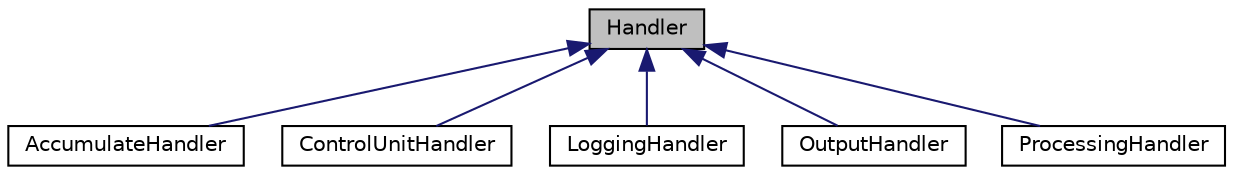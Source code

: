 digraph "Handler"
{
  edge [fontname="Helvetica",fontsize="10",labelfontname="Helvetica",labelfontsize="10"];
  node [fontname="Helvetica",fontsize="10",shape=record];
  Node1 [label="Handler",height=0.2,width=0.4,color="black", fillcolor="grey75", style="filled", fontcolor="black"];
  Node1 -> Node2 [dir="back",color="midnightblue",fontsize="10",style="solid",fontname="Helvetica"];
  Node2 [label="AccumulateHandler",height=0.2,width=0.4,color="black", fillcolor="white", style="filled",URL="$classAccumulateHandler.html"];
  Node1 -> Node3 [dir="back",color="midnightblue",fontsize="10",style="solid",fontname="Helvetica"];
  Node3 [label="ControlUnitHandler",height=0.2,width=0.4,color="black", fillcolor="white", style="filled",URL="$classControlUnitHandler.html"];
  Node1 -> Node4 [dir="back",color="midnightblue",fontsize="10",style="solid",fontname="Helvetica"];
  Node4 [label="LoggingHandler",height=0.2,width=0.4,color="black", fillcolor="white", style="filled",URL="$classLoggingHandler.html"];
  Node1 -> Node5 [dir="back",color="midnightblue",fontsize="10",style="solid",fontname="Helvetica"];
  Node5 [label="OutputHandler",height=0.2,width=0.4,color="black", fillcolor="white", style="filled",URL="$classOutputHandler.html"];
  Node1 -> Node6 [dir="back",color="midnightblue",fontsize="10",style="solid",fontname="Helvetica"];
  Node6 [label="ProcessingHandler",height=0.2,width=0.4,color="black", fillcolor="white", style="filled",URL="$classProcessingHandler.html"];
}
